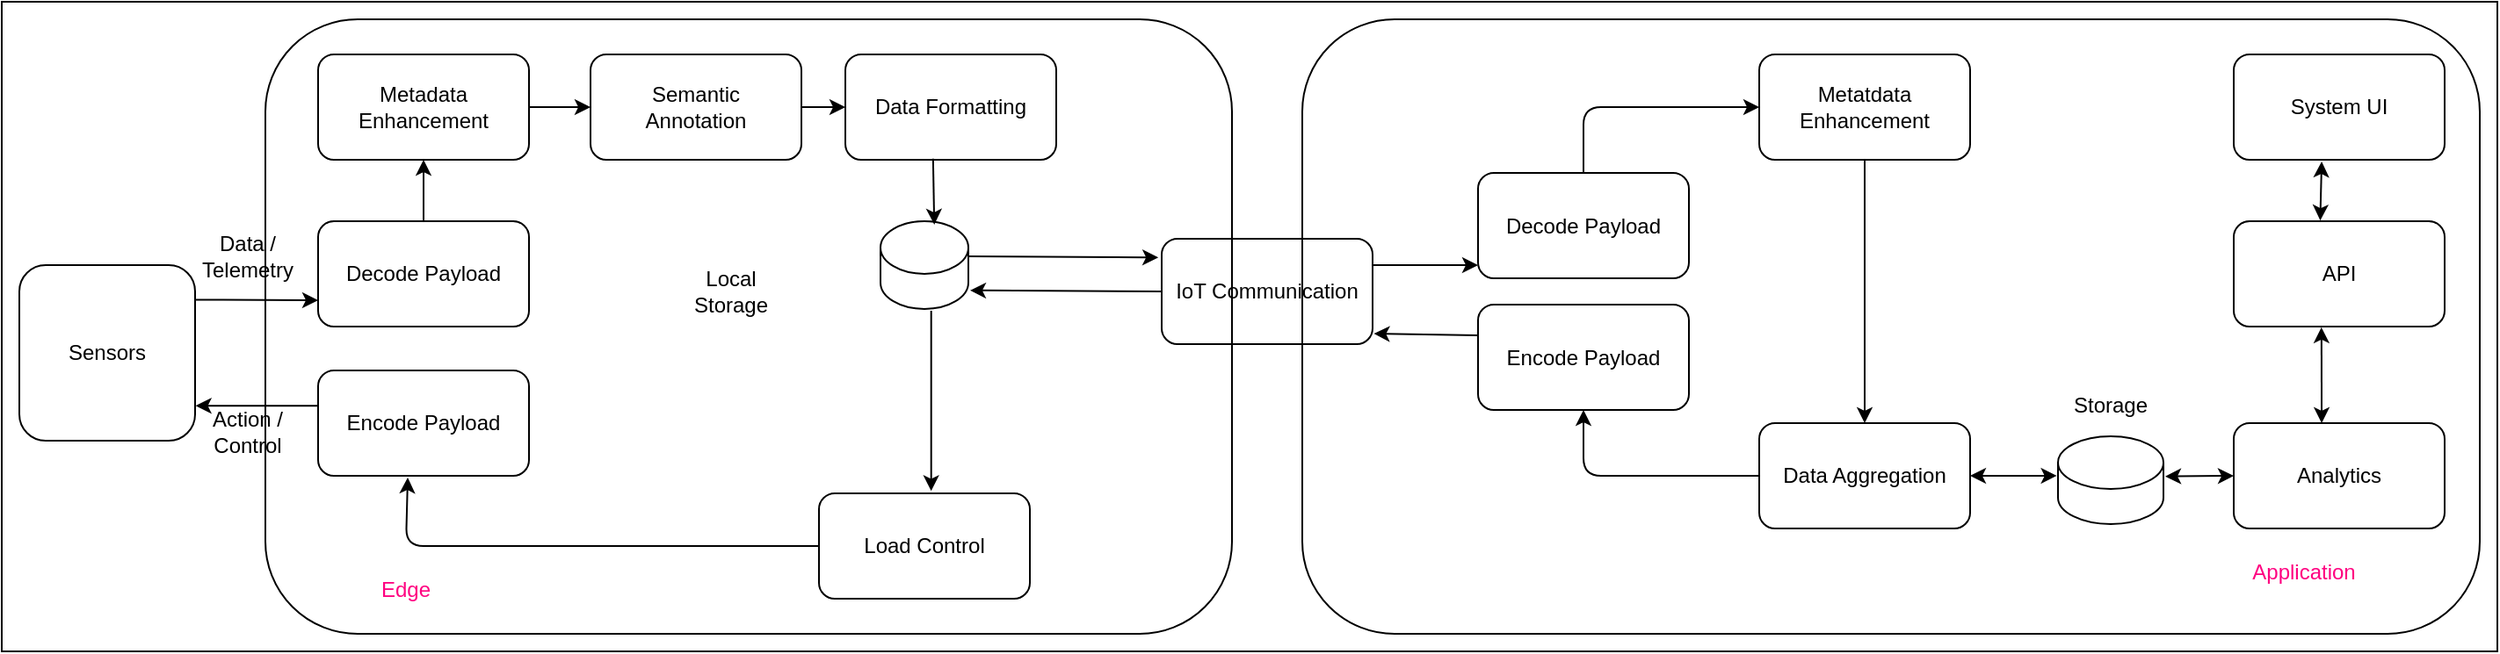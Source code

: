 <mxfile>
    <diagram id="Jcnx9VvBJaoFxIgnSaji" name="Page-1">
        <mxGraphModel dx="2050" dy="1195" grid="1" gridSize="10" guides="1" tooltips="1" connect="1" arrows="1" fold="1" page="1" pageScale="1" pageWidth="850" pageHeight="1100" background="none" math="0" shadow="0">
            <root>
                <mxCell id="0"/>
                <mxCell id="1" parent="0"/>
                <mxCell id="2" value="" style="rounded=1;whiteSpace=wrap;html=1;fillColor=none;" parent="1" vertex="1">
                    <mxGeometry x="40" y="230" width="100" height="100" as="geometry"/>
                </mxCell>
                <mxCell id="3" value="Sensors" style="text;html=1;strokeColor=none;fillColor=none;align=center;verticalAlign=middle;whiteSpace=wrap;rounded=0;" parent="1" vertex="1">
                    <mxGeometry x="60" y="265" width="60" height="30" as="geometry"/>
                </mxCell>
                <mxCell id="4" value="Decode Payload" style="rounded=1;whiteSpace=wrap;html=1;fillColor=none;" parent="1" vertex="1">
                    <mxGeometry x="210" y="205" width="120" height="60" as="geometry"/>
                </mxCell>
                <mxCell id="5" value="Encode Payload" style="rounded=1;whiteSpace=wrap;html=1;fillColor=none;" parent="1" vertex="1">
                    <mxGeometry x="210" y="290" width="120" height="60" as="geometry"/>
                </mxCell>
                <mxCell id="6" value="" style="endArrow=classic;html=1;entryX=0;entryY=0.75;entryDx=0;entryDy=0;exitX=0.999;exitY=0.197;exitDx=0;exitDy=0;exitPerimeter=0;" parent="1" source="2" target="4" edge="1">
                    <mxGeometry width="50" height="50" relative="1" as="geometry">
                        <mxPoint x="150" y="250" as="sourcePoint"/>
                        <mxPoint x="260" y="290" as="targetPoint"/>
                    </mxGeometry>
                </mxCell>
                <mxCell id="7" value="" style="endArrow=classic;html=1;entryX=1.003;entryY=0.801;entryDx=0;entryDy=0;entryPerimeter=0;exitX=0.002;exitY=0.335;exitDx=0;exitDy=0;exitPerimeter=0;" parent="1" source="5" target="2" edge="1">
                    <mxGeometry width="50" height="50" relative="1" as="geometry">
                        <mxPoint x="190" y="310" as="sourcePoint"/>
                        <mxPoint x="210" y="270" as="targetPoint"/>
                    </mxGeometry>
                </mxCell>
                <mxCell id="8" value="Data / Telemetry" style="text;html=1;strokeColor=none;fillColor=none;align=center;verticalAlign=middle;whiteSpace=wrap;rounded=0;" parent="1" vertex="1">
                    <mxGeometry x="140" y="210" width="60" height="30" as="geometry"/>
                </mxCell>
                <mxCell id="9" value="Action / Control" style="text;html=1;strokeColor=none;fillColor=none;align=center;verticalAlign=middle;whiteSpace=wrap;rounded=0;" parent="1" vertex="1">
                    <mxGeometry x="140" y="310" width="60" height="30" as="geometry"/>
                </mxCell>
                <mxCell id="10" value="" style="shape=cylinder3;whiteSpace=wrap;html=1;boundedLbl=1;backgroundOutline=1;size=15;fillColor=none;" parent="1" vertex="1">
                    <mxGeometry x="530" y="205" width="50" height="50" as="geometry"/>
                </mxCell>
                <mxCell id="11" value="Local Storage" style="text;html=1;strokeColor=none;fillColor=none;align=center;verticalAlign=middle;whiteSpace=wrap;rounded=0;" parent="1" vertex="1">
                    <mxGeometry x="415" y="230" width="60" height="30" as="geometry"/>
                </mxCell>
                <mxCell id="12" value="" style="rounded=1;whiteSpace=wrap;html=1;fillColor=none;" parent="1" vertex="1">
                    <mxGeometry x="210" y="110" width="120" height="60" as="geometry"/>
                </mxCell>
                <mxCell id="13" value="Metadata Enhancement" style="text;html=1;strokeColor=none;fillColor=none;align=center;verticalAlign=middle;whiteSpace=wrap;rounded=0;" parent="1" vertex="1">
                    <mxGeometry x="220" y="125" width="100" height="30" as="geometry"/>
                </mxCell>
                <mxCell id="14" value="" style="rounded=1;whiteSpace=wrap;html=1;fillColor=none;" parent="1" vertex="1">
                    <mxGeometry x="365" y="110" width="120" height="60" as="geometry"/>
                </mxCell>
                <mxCell id="15" value="Semantic Annotation" style="text;html=1;strokeColor=none;fillColor=none;align=center;verticalAlign=middle;whiteSpace=wrap;rounded=0;" parent="1" vertex="1">
                    <mxGeometry x="375" y="125" width="100" height="30" as="geometry"/>
                </mxCell>
                <mxCell id="16" value="Data Formatting" style="rounded=1;whiteSpace=wrap;html=1;fillColor=none;" parent="1" vertex="1">
                    <mxGeometry x="510" y="110" width="120" height="60" as="geometry"/>
                </mxCell>
                <mxCell id="17" value="Load Control" style="rounded=1;whiteSpace=wrap;html=1;fillColor=none;" parent="1" vertex="1">
                    <mxGeometry x="495" y="360" width="120" height="60" as="geometry"/>
                </mxCell>
                <mxCell id="18" value="IoT Communication" style="rounded=1;whiteSpace=wrap;html=1;fillColor=none;gradientColor=none;" parent="1" vertex="1">
                    <mxGeometry x="690" y="215" width="120" height="60" as="geometry"/>
                </mxCell>
                <mxCell id="20" value="" style="endArrow=classic;html=1;exitX=1;exitY=0.5;exitDx=0;exitDy=0;entryX=0;entryY=0.5;entryDx=0;entryDy=0;" parent="1" source="12" target="14" edge="1">
                    <mxGeometry width="50" height="50" relative="1" as="geometry">
                        <mxPoint x="450" y="150" as="sourcePoint"/>
                        <mxPoint x="360" y="140" as="targetPoint"/>
                    </mxGeometry>
                </mxCell>
                <mxCell id="21" value="" style="endArrow=classic;html=1;exitX=1;exitY=0.5;exitDx=0;exitDy=0;entryX=0;entryY=0.5;entryDx=0;entryDy=0;" parent="1" source="14" target="16" edge="1">
                    <mxGeometry width="50" height="50" relative="1" as="geometry">
                        <mxPoint x="510" y="150" as="sourcePoint"/>
                        <mxPoint x="500" y="140" as="targetPoint"/>
                    </mxGeometry>
                </mxCell>
                <mxCell id="24" value="" style="endArrow=classic;html=1;exitX=0;exitY=0.5;exitDx=0;exitDy=0;entryX=0.425;entryY=1.017;entryDx=0;entryDy=0;entryPerimeter=0;" parent="1" source="17" target="5" edge="1">
                    <mxGeometry width="50" height="50" relative="1" as="geometry">
                        <mxPoint x="560" y="420" as="sourcePoint"/>
                        <mxPoint x="200" y="390" as="targetPoint"/>
                        <Array as="points">
                            <mxPoint x="260" y="390"/>
                        </Array>
                    </mxGeometry>
                </mxCell>
                <mxCell id="27" value="" style="endArrow=classic;html=1;entryX=-0.016;entryY=0.178;entryDx=0;entryDy=0;entryPerimeter=0;exitX=1;exitY=0;exitDx=0;exitDy=20;exitPerimeter=0;" parent="1" source="10" target="18" edge="1">
                    <mxGeometry width="50" height="50" relative="1" as="geometry">
                        <mxPoint x="660" y="310" as="sourcePoint"/>
                        <mxPoint x="710" y="260" as="targetPoint"/>
                    </mxGeometry>
                </mxCell>
                <mxCell id="28" value="" style="endArrow=classic;html=1;exitX=0;exitY=0.5;exitDx=0;exitDy=0;entryX=1.02;entryY=0.788;entryDx=0;entryDy=0;entryPerimeter=0;" parent="1" source="18" target="10" edge="1">
                    <mxGeometry width="50" height="50" relative="1" as="geometry">
                        <mxPoint x="660" y="310" as="sourcePoint"/>
                        <mxPoint x="710" y="260" as="targetPoint"/>
                    </mxGeometry>
                </mxCell>
                <mxCell id="29" value="" style="endArrow=classic;html=1;entryX=0.532;entryY=-0.022;entryDx=0;entryDy=0;exitX=0.577;exitY=1.02;exitDx=0;exitDy=0;exitPerimeter=0;entryPerimeter=0;" parent="1" source="10" target="17" edge="1">
                    <mxGeometry width="50" height="50" relative="1" as="geometry">
                        <mxPoint x="680" y="310" as="sourcePoint"/>
                        <mxPoint x="440" y="320" as="targetPoint"/>
                    </mxGeometry>
                </mxCell>
                <mxCell id="49" value="" style="endArrow=classic;html=1;exitX=0.5;exitY=0;exitDx=0;exitDy=0;entryX=0.5;entryY=1;entryDx=0;entryDy=0;" edge="1" parent="1" source="4" target="12">
                    <mxGeometry width="50" height="50" relative="1" as="geometry">
                        <mxPoint x="290" y="200" as="sourcePoint"/>
                        <mxPoint x="340" y="150" as="targetPoint"/>
                    </mxGeometry>
                </mxCell>
                <mxCell id="50" value="" style="endArrow=classic;html=1;exitX=0.416;exitY=0.99;exitDx=0;exitDy=0;exitPerimeter=0;entryX=0.612;entryY=0.039;entryDx=0;entryDy=0;entryPerimeter=0;" edge="1" parent="1" source="16" target="10">
                    <mxGeometry width="50" height="50" relative="1" as="geometry">
                        <mxPoint x="470" y="230" as="sourcePoint"/>
                        <mxPoint x="490" y="260" as="targetPoint"/>
                    </mxGeometry>
                </mxCell>
                <mxCell id="52" value="Decode Payload" style="rounded=1;whiteSpace=wrap;html=1;fillColor=none;" vertex="1" parent="1">
                    <mxGeometry x="870" y="177.51" width="120" height="60" as="geometry"/>
                </mxCell>
                <mxCell id="53" value="Encode Payload" style="rounded=1;whiteSpace=wrap;html=1;fillColor=none;" vertex="1" parent="1">
                    <mxGeometry x="870" y="252.51" width="120" height="60" as="geometry"/>
                </mxCell>
                <mxCell id="54" value="" style="endArrow=classic;html=1;exitX=1;exitY=0.25;exitDx=0;exitDy=0;entryX=0;entryY=0.875;entryDx=0;entryDy=0;entryPerimeter=0;" edge="1" parent="1" source="18" target="52">
                    <mxGeometry width="50" height="50" relative="1" as="geometry">
                        <mxPoint x="900" y="210" as="sourcePoint"/>
                        <mxPoint x="950" y="160" as="targetPoint"/>
                    </mxGeometry>
                </mxCell>
                <mxCell id="55" value="" style="endArrow=classic;html=1;exitX=-0.003;exitY=0.292;exitDx=0;exitDy=0;exitPerimeter=0;entryX=1.006;entryY=0.901;entryDx=0;entryDy=0;entryPerimeter=0;" edge="1" parent="1" source="53" target="18">
                    <mxGeometry width="50" height="50" relative="1" as="geometry">
                        <mxPoint x="870" y="290" as="sourcePoint"/>
                        <mxPoint x="830" y="270" as="targetPoint"/>
                    </mxGeometry>
                </mxCell>
                <mxCell id="56" value="" style="rounded=1;whiteSpace=wrap;html=1;fillColor=none;" vertex="1" parent="1">
                    <mxGeometry x="180" y="90" width="550" height="350" as="geometry"/>
                </mxCell>
                <mxCell id="57" value="Metatdata Enhancement" style="rounded=1;whiteSpace=wrap;html=1;fillColor=none;gradientColor=none;" vertex="1" parent="1">
                    <mxGeometry x="1030" y="110.0" width="120" height="60" as="geometry"/>
                </mxCell>
                <mxCell id="58" value="Data Aggregation" style="rounded=1;whiteSpace=wrap;html=1;fillColor=none;gradientColor=none;" vertex="1" parent="1">
                    <mxGeometry x="1030" y="320" width="120" height="60" as="geometry"/>
                </mxCell>
                <mxCell id="61" value="" style="endArrow=classic;html=1;exitX=0.5;exitY=0;exitDx=0;exitDy=0;entryX=0;entryY=0.5;entryDx=0;entryDy=0;" edge="1" parent="1" source="52" target="57">
                    <mxGeometry width="50" height="50" relative="1" as="geometry">
                        <mxPoint x="920" y="155" as="sourcePoint"/>
                        <mxPoint x="970" y="105" as="targetPoint"/>
                        <Array as="points">
                            <mxPoint x="930" y="140"/>
                        </Array>
                    </mxGeometry>
                </mxCell>
                <mxCell id="62" value="" style="endArrow=classic;html=1;entryX=0.5;entryY=1;entryDx=0;entryDy=0;exitX=0;exitY=0.5;exitDx=0;exitDy=0;" edge="1" parent="1" source="58" target="53">
                    <mxGeometry width="50" height="50" relative="1" as="geometry">
                        <mxPoint x="950" y="360" as="sourcePoint"/>
                        <mxPoint x="1000" y="310" as="targetPoint"/>
                        <Array as="points">
                            <mxPoint x="930" y="350"/>
                        </Array>
                    </mxGeometry>
                </mxCell>
                <mxCell id="63" value="" style="endArrow=classic;html=1;exitX=0.5;exitY=1;exitDx=0;exitDy=0;entryX=0.5;entryY=0;entryDx=0;entryDy=0;" edge="1" parent="1" source="57" target="58">
                    <mxGeometry width="50" height="50" relative="1" as="geometry">
                        <mxPoint x="990" y="300" as="sourcePoint"/>
                        <mxPoint x="1090" y="300" as="targetPoint"/>
                    </mxGeometry>
                </mxCell>
                <mxCell id="65" value="" style="shape=cylinder3;whiteSpace=wrap;html=1;boundedLbl=1;backgroundOutline=1;size=15;fillColor=none;gradientColor=none;" vertex="1" parent="1">
                    <mxGeometry x="1200" y="327.49" width="60" height="50" as="geometry"/>
                </mxCell>
                <mxCell id="66" value="Analytics" style="rounded=1;whiteSpace=wrap;html=1;fillColor=none;gradientColor=none;" vertex="1" parent="1">
                    <mxGeometry x="1300" y="320" width="120" height="60" as="geometry"/>
                </mxCell>
                <mxCell id="67" value="Storage" style="text;html=1;strokeColor=none;fillColor=none;align=center;verticalAlign=middle;whiteSpace=wrap;rounded=0;" vertex="1" parent="1">
                    <mxGeometry x="1200" y="295" width="60" height="30" as="geometry"/>
                </mxCell>
                <mxCell id="70" value="API" style="rounded=1;whiteSpace=wrap;html=1;fillColor=none;gradientColor=none;" vertex="1" parent="1">
                    <mxGeometry x="1300" y="205" width="120" height="60" as="geometry"/>
                </mxCell>
                <mxCell id="71" value="System UI" style="rounded=1;whiteSpace=wrap;html=1;fillColor=none;gradientColor=none;" vertex="1" parent="1">
                    <mxGeometry x="1300" y="110" width="120" height="60" as="geometry"/>
                </mxCell>
                <mxCell id="80" value="&lt;font color=&quot;#ff0080&quot;&gt;Edge&lt;/font&gt;" style="text;html=1;strokeColor=none;fillColor=none;align=center;verticalAlign=middle;whiteSpace=wrap;rounded=0;" vertex="1" parent="1">
                    <mxGeometry x="230" y="400" width="60" height="30" as="geometry"/>
                </mxCell>
                <mxCell id="82" value="Application" style="text;html=1;strokeColor=none;fillColor=none;align=center;verticalAlign=middle;whiteSpace=wrap;rounded=0;fontColor=#FF0080;" vertex="1" parent="1">
                    <mxGeometry x="1310" y="390" width="60" height="30" as="geometry"/>
                </mxCell>
                <mxCell id="86" value="" style="endArrow=classic;startArrow=classic;html=1;fontColor=#FF0080;exitX=1;exitY=0.5;exitDx=0;exitDy=0;entryX=-0.011;entryY=0.45;entryDx=0;entryDy=0;entryPerimeter=0;" edge="1" parent="1" source="58" target="65">
                    <mxGeometry width="50" height="50" relative="1" as="geometry">
                        <mxPoint x="1180" y="330" as="sourcePoint"/>
                        <mxPoint x="1230" y="280" as="targetPoint"/>
                    </mxGeometry>
                </mxCell>
                <mxCell id="87" value="" style="endArrow=classic;startArrow=classic;html=1;fontColor=#FF0080;exitX=1.017;exitY=0.457;exitDx=0;exitDy=0;exitPerimeter=0;entryX=0;entryY=0.5;entryDx=0;entryDy=0;" edge="1" parent="1" source="65" target="66">
                    <mxGeometry width="50" height="50" relative="1" as="geometry">
                        <mxPoint x="1280" y="350" as="sourcePoint"/>
                        <mxPoint x="1330" y="300" as="targetPoint"/>
                    </mxGeometry>
                </mxCell>
                <mxCell id="88" value="" style="endArrow=classic;startArrow=classic;html=1;fontColor=#FF0080;exitX=0.417;exitY=0;exitDx=0;exitDy=0;exitPerimeter=0;entryX=0.416;entryY=1.007;entryDx=0;entryDy=0;entryPerimeter=0;" edge="1" parent="1" source="66" target="70">
                    <mxGeometry width="50" height="50" relative="1" as="geometry">
                        <mxPoint x="1300" y="320" as="sourcePoint"/>
                        <mxPoint x="1350" y="280" as="targetPoint"/>
                    </mxGeometry>
                </mxCell>
                <mxCell id="89" value="" style="endArrow=classic;startArrow=classic;html=1;fontColor=#FF0080;exitX=0.41;exitY=-0.007;exitDx=0;exitDy=0;exitPerimeter=0;entryX=0.417;entryY=1.017;entryDx=0;entryDy=0;entryPerimeter=0;" edge="1" parent="1" source="70" target="71">
                    <mxGeometry width="50" height="50" relative="1" as="geometry">
                        <mxPoint x="1400" y="200" as="sourcePoint"/>
                        <mxPoint x="1450" y="150" as="targetPoint"/>
                    </mxGeometry>
                </mxCell>
                <mxCell id="93" value="" style="rounded=1;whiteSpace=wrap;html=1;fontColor=#FF0080;fillColor=none;gradientColor=none;" vertex="1" parent="1">
                    <mxGeometry x="770" y="90" width="670" height="350" as="geometry"/>
                </mxCell>
                <mxCell id="94" value="" style="rounded=0;whiteSpace=wrap;html=1;fontColor=#FF0080;fillColor=none;gradientColor=none;" vertex="1" parent="1">
                    <mxGeometry x="30" y="80" width="1420" height="370" as="geometry"/>
                </mxCell>
            </root>
        </mxGraphModel>
    </diagram>
</mxfile>